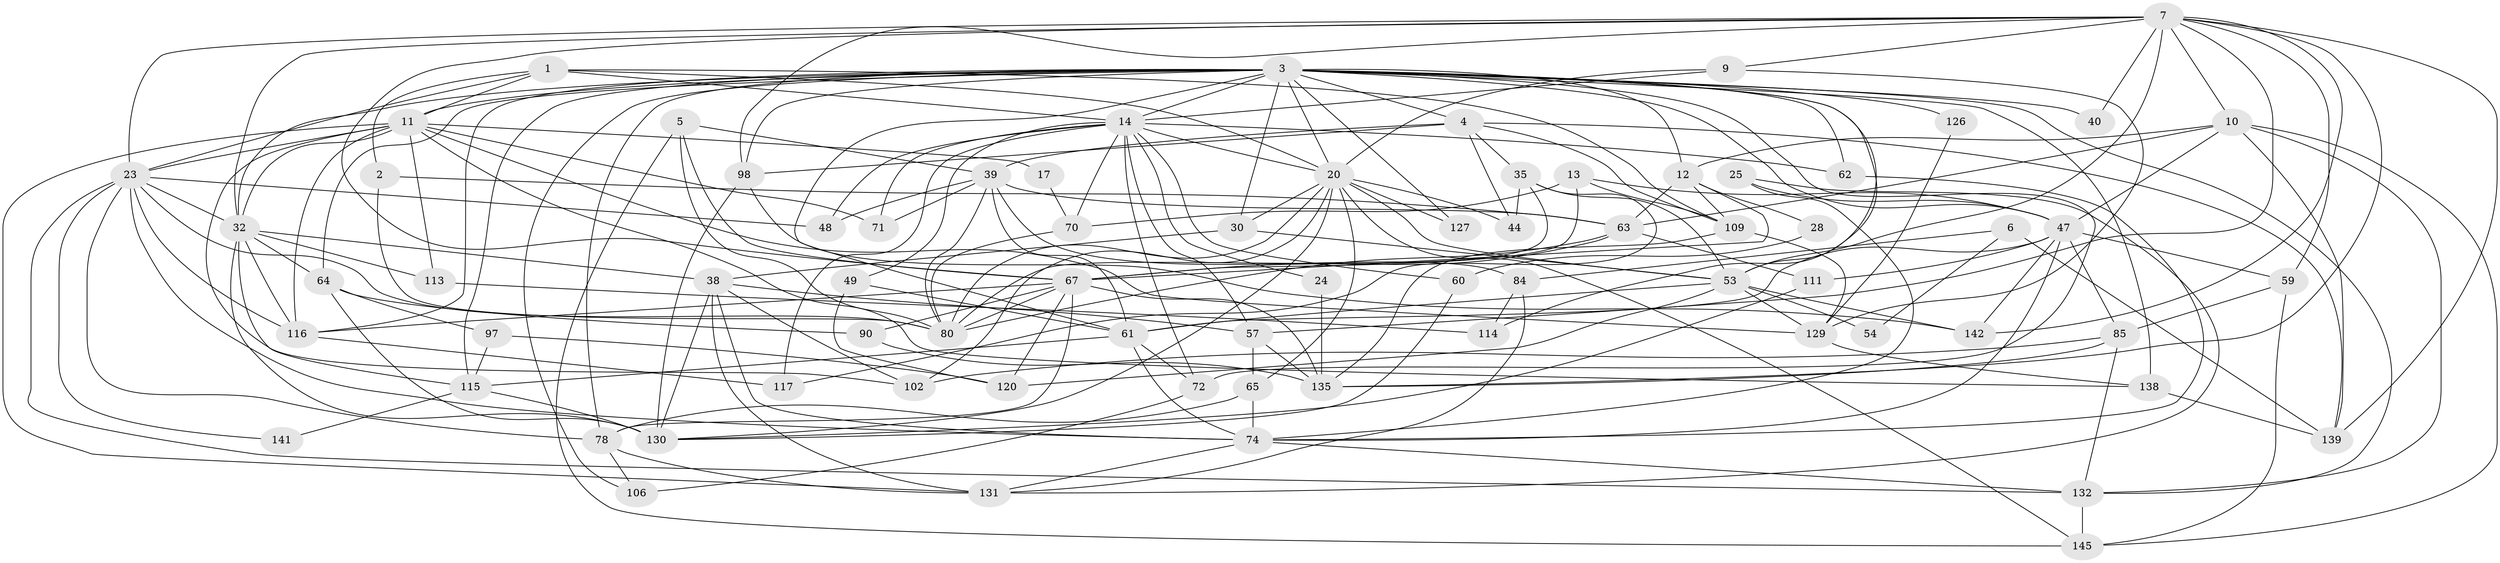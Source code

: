 // original degree distribution, {2: 0.10204081632653061, 3: 0.3197278911564626, 5: 0.1836734693877551, 4: 0.24489795918367346, 6: 0.11564625850340136, 8: 0.006802721088435374, 7: 0.027210884353741496}
// Generated by graph-tools (version 1.1) at 2025/18/03/04/25 18:18:29]
// undirected, 73 vertices, 205 edges
graph export_dot {
graph [start="1"]
  node [color=gray90,style=filled];
  1 [super="+8"];
  2;
  3 [super="+73+21+15"];
  4 [super="+81"];
  5 [super="+112"];
  6;
  7 [super="+104+33+22"];
  9;
  10 [super="+41+101"];
  11 [super="+16"];
  12 [super="+26+108"];
  13;
  14 [super="+27+19"];
  17;
  20 [super="+36+52+56"];
  23 [super="+103+34+77+31"];
  24;
  25;
  28;
  30;
  32 [super="+42"];
  35 [super="+86"];
  38 [super="+46"];
  39 [super="+45"];
  40;
  44;
  47 [super="+87+94"];
  48;
  49;
  53 [super="+58"];
  54;
  57 [super="+125"];
  59 [super="+76"];
  60;
  61 [super="+68"];
  62;
  63 [super="+89+100"];
  64 [super="+91"];
  65 [super="+66"];
  67 [super="+79+95+82"];
  70;
  71 [super="+123"];
  72 [super="+128"];
  74 [super="+96"];
  78 [super="+92"];
  80 [super="+124"];
  84;
  85 [super="+122"];
  90;
  97;
  98;
  102;
  106;
  109 [super="+144"];
  111;
  113;
  114;
  115 [super="+121"];
  116;
  117;
  120;
  126;
  127;
  129;
  130 [super="+146"];
  131;
  132 [super="+133"];
  135 [super="+137"];
  138;
  139;
  141;
  142;
  145;
  1 -- 11;
  1 -- 2;
  1 -- 20;
  1 -- 23;
  1 -- 109;
  1 -- 14;
  2 -- 63;
  2 -- 80;
  3 -- 4;
  3 -- 116;
  3 -- 127;
  3 -- 78 [weight=2];
  3 -- 72;
  3 -- 40;
  3 -- 138;
  3 -- 11;
  3 -- 106;
  3 -- 14;
  3 -- 114;
  3 -- 61 [weight=2];
  3 -- 47;
  3 -- 64;
  3 -- 98;
  3 -- 132;
  3 -- 20;
  3 -- 53;
  3 -- 62;
  3 -- 126;
  3 -- 30;
  3 -- 32;
  3 -- 115;
  3 -- 12;
  4 -- 44;
  4 -- 98;
  4 -- 35;
  4 -- 39 [weight=2];
  4 -- 139;
  4 -- 109;
  5 -- 39;
  5 -- 145;
  5 -- 80;
  5 -- 67;
  6 -- 84;
  6 -- 139;
  6 -- 54;
  7 -- 67 [weight=2];
  7 -- 53 [weight=2];
  7 -- 9;
  7 -- 57;
  7 -- 98;
  7 -- 10;
  7 -- 139;
  7 -- 23;
  7 -- 59;
  7 -- 32;
  7 -- 40;
  7 -- 135;
  7 -- 142;
  9 -- 129;
  9 -- 20;
  9 -- 14;
  10 -- 132;
  10 -- 47;
  10 -- 63;
  10 -- 145;
  10 -- 139;
  10 -- 12;
  11 -- 131;
  11 -- 129;
  11 -- 138;
  11 -- 102;
  11 -- 71 [weight=2];
  11 -- 17;
  11 -- 113;
  11 -- 116;
  11 -- 23;
  11 -- 32 [weight=2];
  12 -- 28;
  12 -- 109;
  12 -- 67;
  12 -- 63 [weight=2];
  13 -- 67;
  13 -- 70;
  13 -- 47;
  13 -- 109;
  14 -- 49;
  14 -- 70;
  14 -- 48;
  14 -- 20;
  14 -- 117;
  14 -- 24;
  14 -- 57;
  14 -- 60;
  14 -- 62;
  14 -- 72;
  14 -- 71;
  17 -- 70;
  20 -- 30;
  20 -- 80;
  20 -- 130;
  20 -- 65;
  20 -- 127;
  20 -- 145;
  20 -- 102;
  20 -- 44;
  20 -- 53;
  23 -- 141;
  23 -- 48;
  23 -- 80;
  23 -- 32 [weight=3];
  23 -- 116;
  23 -- 78;
  23 -- 74;
  23 -- 132 [weight=2];
  24 -- 135;
  25 -- 131;
  25 -- 47;
  25 -- 74;
  28 -- 60;
  30 -- 53;
  30 -- 38;
  32 -- 64;
  32 -- 130;
  32 -- 38;
  32 -- 113;
  32 -- 115;
  32 -- 116;
  35 -- 53;
  35 -- 117;
  35 -- 44;
  35 -- 80;
  38 -- 130;
  38 -- 74;
  38 -- 131;
  38 -- 102;
  38 -- 57;
  39 -- 80;
  39 -- 48;
  39 -- 84;
  39 -- 61;
  39 -- 71;
  39 -- 63;
  47 -- 111;
  47 -- 59;
  47 -- 74;
  47 -- 85;
  47 -- 61;
  47 -- 142;
  49 -- 120;
  49 -- 61;
  53 -- 142;
  53 -- 129;
  53 -- 54;
  53 -- 120;
  53 -- 61;
  57 -- 65;
  57 -- 135;
  59 -- 85;
  59 -- 145;
  60 -- 130;
  61 -- 74;
  61 -- 72;
  61 -- 115;
  62 -- 74;
  63 -- 111;
  63 -- 67 [weight=2];
  63 -- 80;
  64 -- 97;
  64 -- 90;
  64 -- 130;
  65 -- 78;
  65 -- 74;
  67 -- 80;
  67 -- 116;
  67 -- 120;
  67 -- 90;
  67 -- 78;
  67 -- 135;
  70 -- 80;
  72 -- 106 [weight=2];
  74 -- 131;
  74 -- 132;
  78 -- 131;
  78 -- 106;
  84 -- 114;
  84 -- 131;
  85 -- 102;
  85 -- 135;
  85 -- 132;
  90 -- 135;
  97 -- 115;
  97 -- 120;
  98 -- 130;
  98 -- 142;
  109 -- 135;
  109 -- 129;
  111 -- 130;
  113 -- 114;
  115 -- 130;
  115 -- 141;
  116 -- 117;
  126 -- 129;
  129 -- 138;
  132 -- 145;
  138 -- 139;
}
